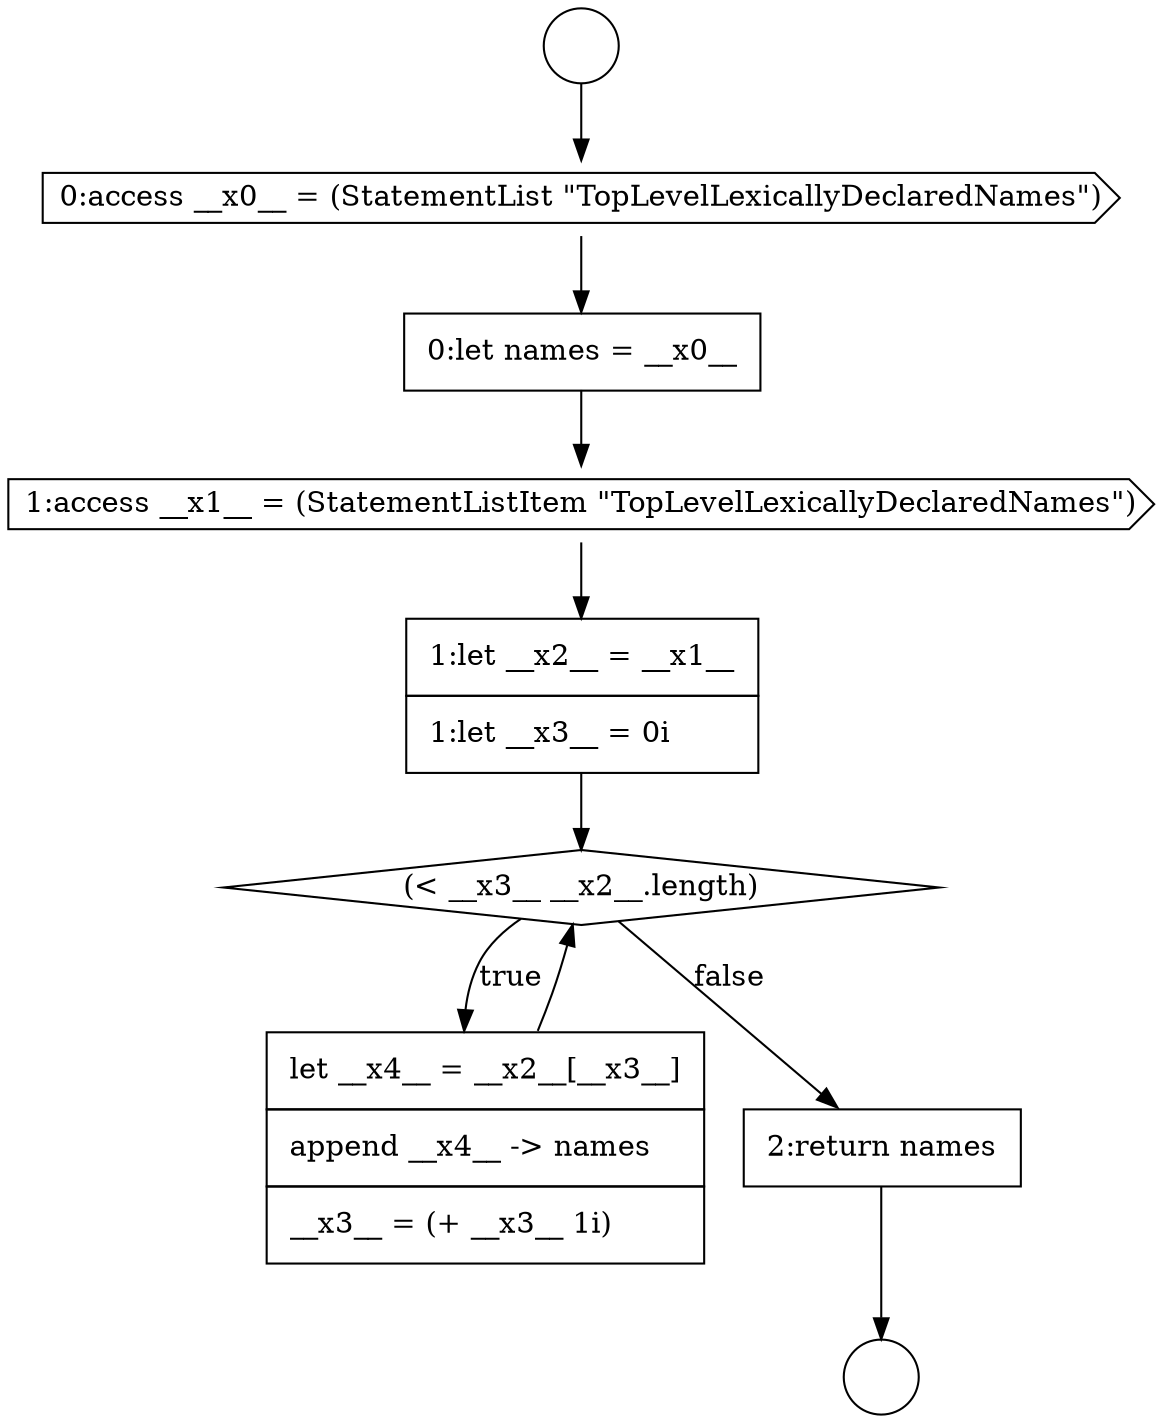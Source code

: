 digraph {
  node5444 [shape=circle label=" " color="black" fillcolor="white" style=filled]
  node5448 [shape=cds, label=<<font color="black">1:access __x1__ = (StatementListItem &quot;TopLevelLexicallyDeclaredNames&quot;)</font>> color="black" fillcolor="white" style=filled]
  node5447 [shape=none, margin=0, label=<<font color="black">
    <table border="0" cellborder="1" cellspacing="0" cellpadding="10">
      <tr><td align="left">0:let names = __x0__</td></tr>
    </table>
  </font>> color="black" fillcolor="white" style=filled]
  node5451 [shape=none, margin=0, label=<<font color="black">
    <table border="0" cellborder="1" cellspacing="0" cellpadding="10">
      <tr><td align="left">let __x4__ = __x2__[__x3__]</td></tr>
      <tr><td align="left">append __x4__ -&gt; names</td></tr>
      <tr><td align="left">__x3__ = (+ __x3__ 1i)</td></tr>
    </table>
  </font>> color="black" fillcolor="white" style=filled]
  node5449 [shape=none, margin=0, label=<<font color="black">
    <table border="0" cellborder="1" cellspacing="0" cellpadding="10">
      <tr><td align="left">1:let __x2__ = __x1__</td></tr>
      <tr><td align="left">1:let __x3__ = 0i</td></tr>
    </table>
  </font>> color="black" fillcolor="white" style=filled]
  node5450 [shape=diamond, label=<<font color="black">(&lt; __x3__ __x2__.length)</font>> color="black" fillcolor="white" style=filled]
  node5445 [shape=circle label=" " color="black" fillcolor="white" style=filled]
  node5446 [shape=cds, label=<<font color="black">0:access __x0__ = (StatementList &quot;TopLevelLexicallyDeclaredNames&quot;)</font>> color="black" fillcolor="white" style=filled]
  node5452 [shape=none, margin=0, label=<<font color="black">
    <table border="0" cellborder="1" cellspacing="0" cellpadding="10">
      <tr><td align="left">2:return names</td></tr>
    </table>
  </font>> color="black" fillcolor="white" style=filled]
  node5446 -> node5447 [ color="black"]
  node5449 -> node5450 [ color="black"]
  node5444 -> node5446 [ color="black"]
  node5451 -> node5450 [ color="black"]
  node5452 -> node5445 [ color="black"]
  node5448 -> node5449 [ color="black"]
  node5450 -> node5451 [label=<<font color="black">true</font>> color="black"]
  node5450 -> node5452 [label=<<font color="black">false</font>> color="black"]
  node5447 -> node5448 [ color="black"]
}
